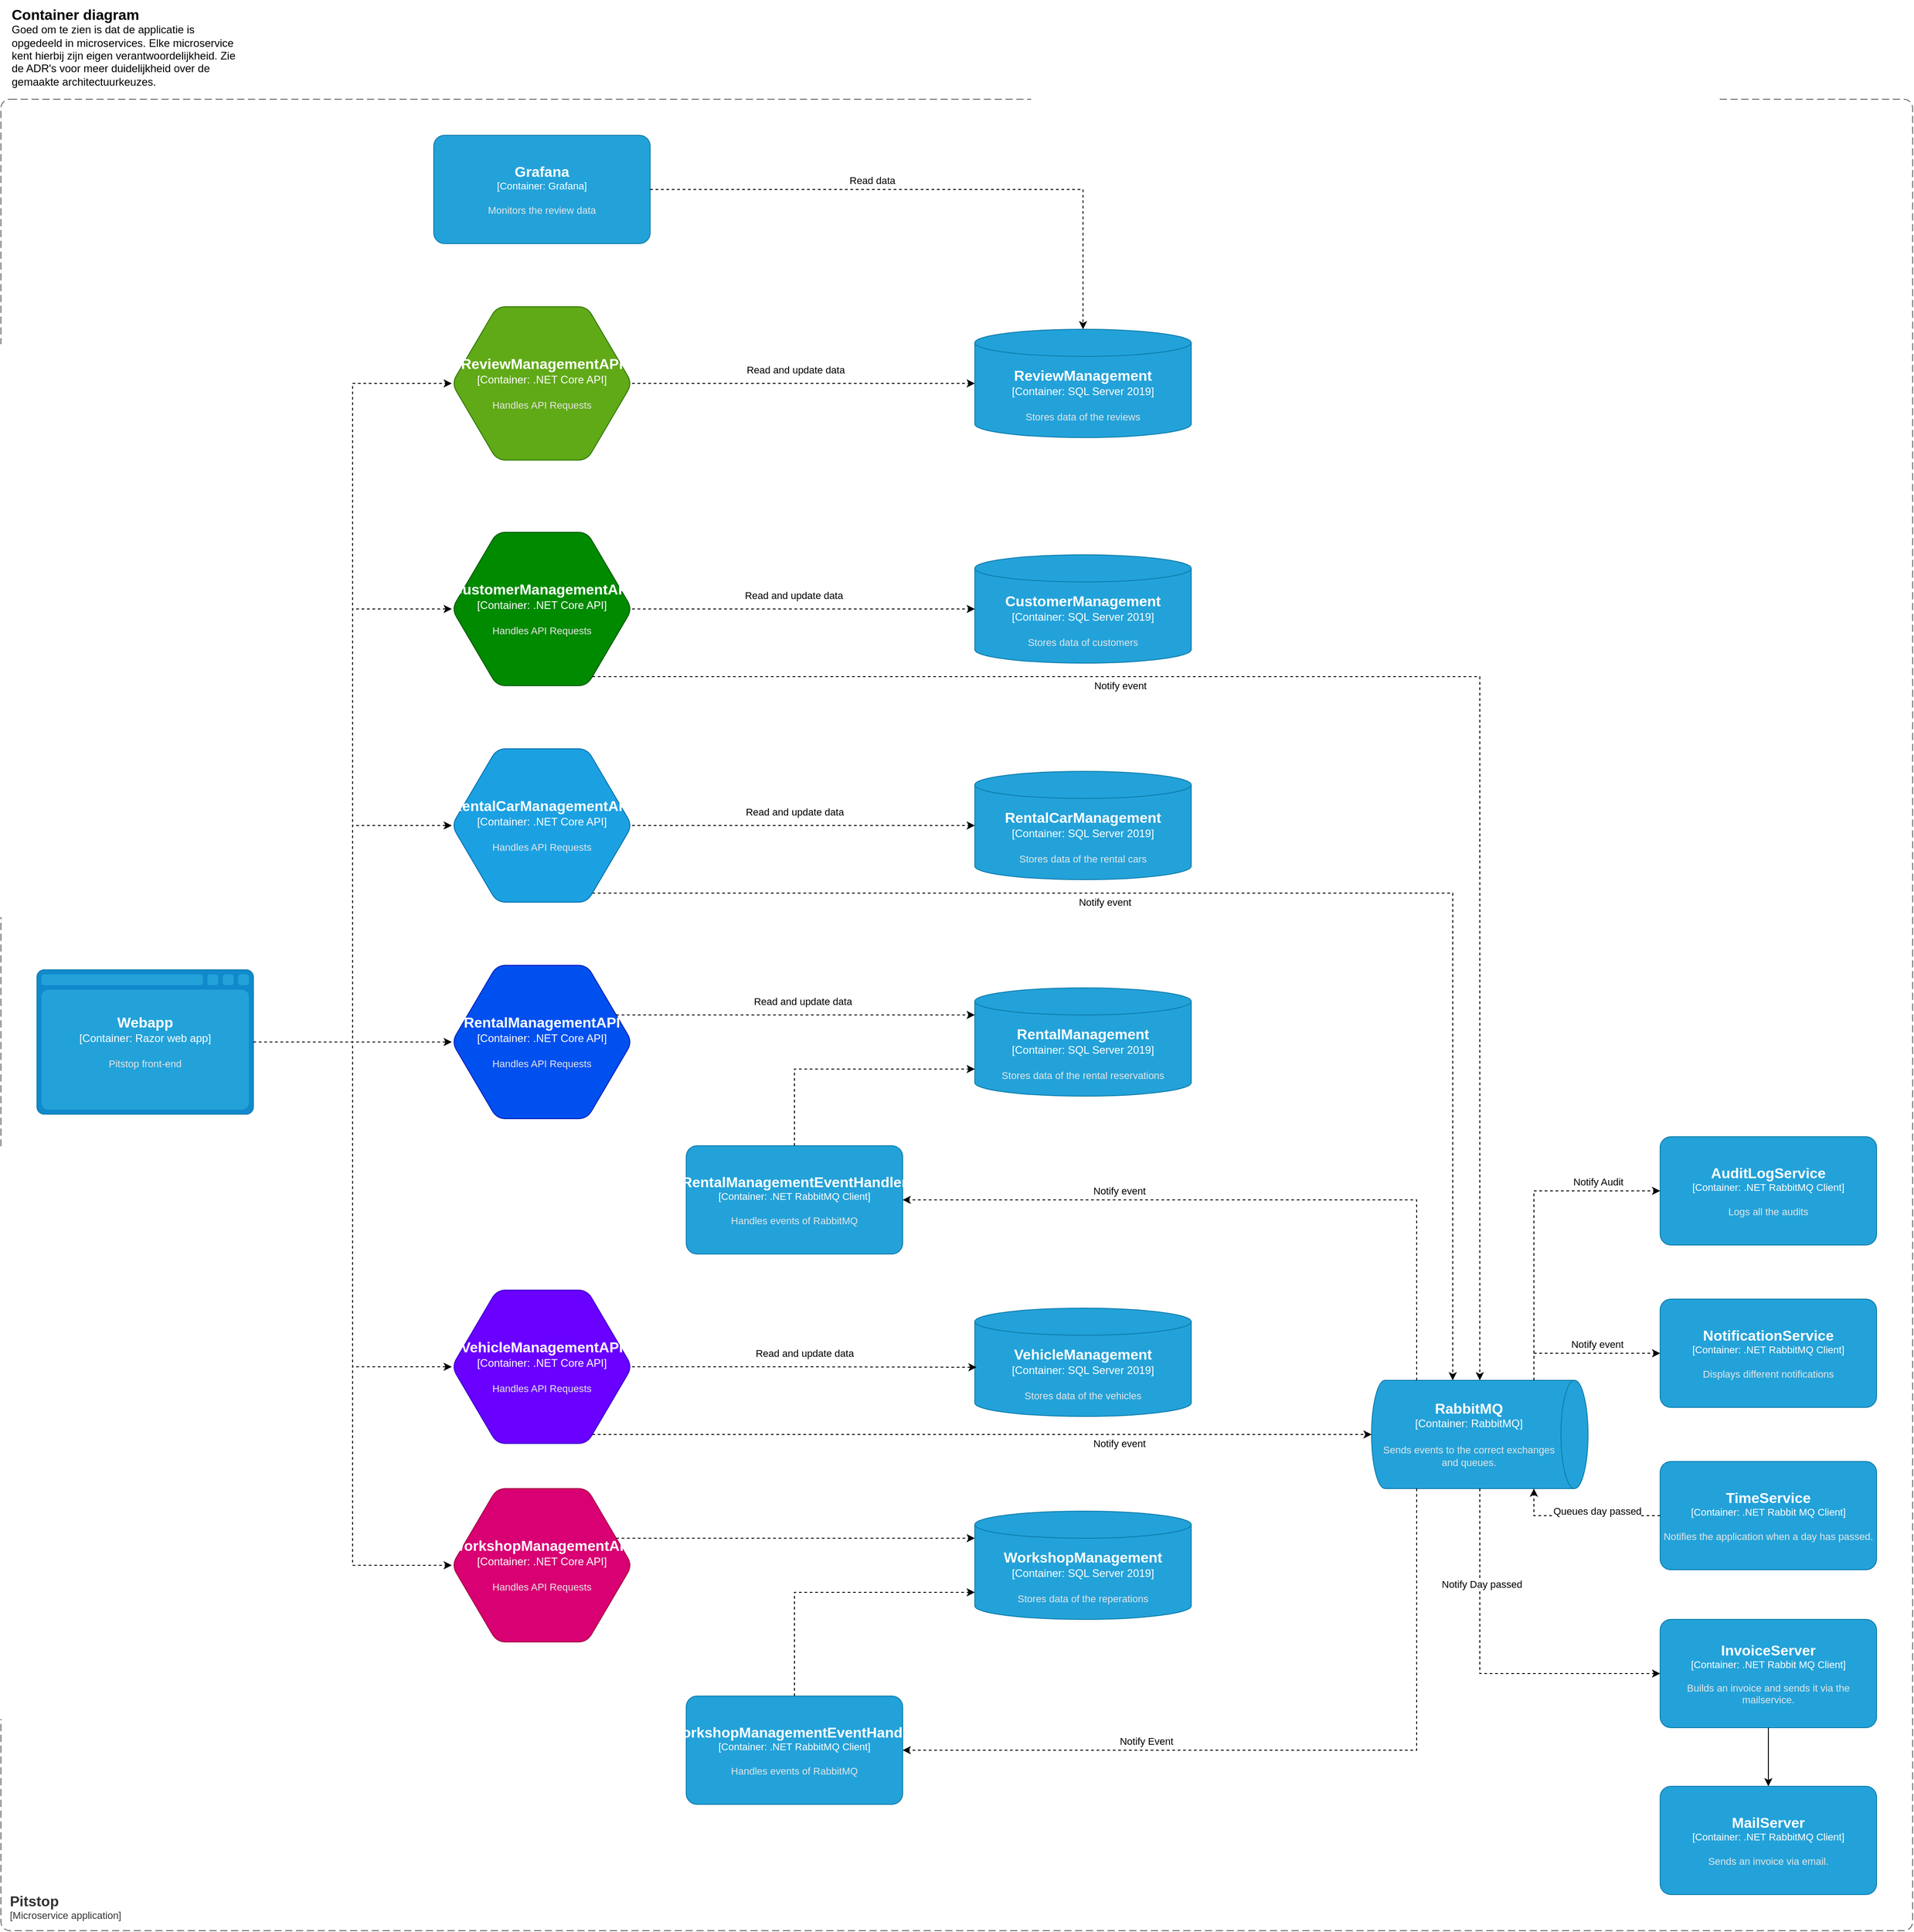 <mxfile version="24.7.17">
  <diagram name="Page-1" id="IwRlBFoxgt0YKO_rDvif">
    <mxGraphModel dx="3771" dy="3275" grid="1" gridSize="10" guides="1" tooltips="1" connect="1" arrows="1" fold="1" page="1" pageScale="1" pageWidth="850" pageHeight="1100" math="0" shadow="0">
      <root>
        <mxCell id="0" />
        <mxCell id="1" parent="0" />
        <object placeholders="1" c4Name="Pitstop" c4Type="SystemScopeBoundary" c4Application="Microservice application" label="&lt;font style=&quot;font-size: 16px&quot;&gt;&lt;b&gt;&lt;div style=&quot;text-align: left&quot;&gt;%c4Name%&lt;/div&gt;&lt;/b&gt;&lt;/font&gt;&lt;div style=&quot;text-align: left&quot;&gt;[%c4Application%]&lt;/div&gt;" id="nHVEsoi8LOaqeYR5R_P5-1">
          <mxCell style="rounded=1;fontSize=11;whiteSpace=wrap;html=1;dashed=1;arcSize=20;fillColor=none;strokeColor=#666666;fontColor=#333333;labelBackgroundColor=none;align=left;verticalAlign=bottom;labelBorderColor=none;spacingTop=0;spacing=10;dashPattern=8 4;metaEdit=1;rotatable=0;perimeter=rectanglePerimeter;noLabel=0;labelPadding=0;allowArrows=0;connectable=0;expand=0;recursiveResize=0;editable=1;pointerEvents=0;absoluteArcSize=1;points=[[0.25,0,0],[0.5,0,0],[0.75,0,0],[1,0.25,0],[1,0.5,0],[1,0.75,0],[0.75,1,0],[0.5,1,0],[0.25,1,0],[0,0.75,0],[0,0.5,0],[0,0.25,0]];" parent="1" vertex="1">
            <mxGeometry x="400" y="-480" width="2120" height="2030" as="geometry" />
          </mxCell>
        </object>
        <object placeholders="1" c4Name="Webapp" c4Type="Container" c4Technology="Razor web app" c4Description="Pitstop front-end" label="&lt;font style=&quot;font-size: 16px&quot;&gt;&lt;b&gt;%c4Name%&lt;/b&gt;&lt;/font&gt;&lt;div&gt;[%c4Type%:&amp;nbsp;%c4Technology%]&lt;/div&gt;&lt;br&gt;&lt;div&gt;&lt;font style=&quot;font-size: 11px&quot;&gt;&lt;font color=&quot;#E6E6E6&quot;&gt;%c4Description%&lt;/font&gt;&lt;/div&gt;" id="nHVEsoi8LOaqeYR5R_P5-3">
          <mxCell style="shape=mxgraph.c4.webBrowserContainer2;whiteSpace=wrap;html=1;boundedLbl=1;rounded=0;labelBackgroundColor=none;strokeColor=#118ACD;fillColor=#23A2D9;strokeColor=#118ACD;strokeColor2=#0E7DAD;fontSize=12;fontColor=#ffffff;align=center;metaEdit=1;points=[[0.5,0,0],[1,0.25,0],[1,0.5,0],[1,0.75,0],[0.5,1,0],[0,0.75,0],[0,0.5,0],[0,0.25,0]];resizable=0;" parent="1" vertex="1">
            <mxGeometry x="440" y="485" width="240" height="160" as="geometry" />
          </mxCell>
        </object>
        <object placeholders="1" c4Name="TimeService" c4Type="Container" c4Technology=".NET Rabbit MQ Client" c4Description="Notifies the application when a day has passed." label="&lt;font style=&quot;font-size: 16px&quot;&gt;&lt;b&gt;%c4Name%&lt;/b&gt;&lt;/font&gt;&lt;div&gt;[%c4Type%: %c4Technology%]&lt;/div&gt;&lt;br&gt;&lt;div&gt;&lt;font style=&quot;font-size: 11px&quot;&gt;&lt;font color=&quot;#E6E6E6&quot;&gt;%c4Description%&lt;/font&gt;&lt;/div&gt;" id="nHVEsoi8LOaqeYR5R_P5-6">
          <mxCell style="rounded=1;whiteSpace=wrap;html=1;fontSize=11;labelBackgroundColor=none;fillColor=#23A2D9;fontColor=#ffffff;align=center;arcSize=10;strokeColor=#0E7DAD;metaEdit=1;resizable=0;points=[[0.25,0,0],[0.5,0,0],[0.75,0,0],[1,0.25,0],[1,0.5,0],[1,0.75,0],[0.75,1,0],[0.5,1,0],[0.25,1,0],[0,0.75,0],[0,0.5,0],[0,0.25,0]];" parent="1" vertex="1">
            <mxGeometry x="2240" y="1030" width="240" height="120" as="geometry" />
          </mxCell>
        </object>
        <object placeholders="1" c4Name="NotificationService" c4Type="Container" c4Technology=".NET RabbitMQ Client" c4Description="Displays different notifications" label="&lt;font style=&quot;font-size: 16px&quot;&gt;&lt;b&gt;%c4Name%&lt;/b&gt;&lt;/font&gt;&lt;div&gt;[%c4Type%: %c4Technology%]&lt;/div&gt;&lt;br&gt;&lt;div&gt;&lt;font style=&quot;font-size: 11px&quot;&gt;&lt;font color=&quot;#E6E6E6&quot;&gt;%c4Description%&lt;/font&gt;&lt;/div&gt;" id="nHVEsoi8LOaqeYR5R_P5-7">
          <mxCell style="rounded=1;whiteSpace=wrap;html=1;fontSize=11;labelBackgroundColor=none;fillColor=#23A2D9;fontColor=#ffffff;align=center;arcSize=10;strokeColor=#0E7DAD;metaEdit=1;resizable=0;points=[[0.25,0,0],[0.5,0,0],[0.75,0,0],[1,0.25,0],[1,0.5,0],[1,0.75,0],[0.75,1,0],[0.5,1,0],[0.25,1,0],[0,0.75,0],[0,0.5,0],[0,0.25,0]];" parent="1" vertex="1">
            <mxGeometry x="2240" y="850" width="240" height="120" as="geometry" />
          </mxCell>
        </object>
        <object placeholders="1" c4Name="AuditLogService" c4Type="Container" c4Technology=".NET RabbitMQ Client" c4Description="Logs all the audits" label="&lt;font style=&quot;font-size: 16px&quot;&gt;&lt;b&gt;%c4Name%&lt;/b&gt;&lt;/font&gt;&lt;div&gt;[%c4Type%: %c4Technology%]&lt;/div&gt;&lt;br&gt;&lt;div&gt;&lt;font style=&quot;font-size: 11px&quot;&gt;&lt;font color=&quot;#E6E6E6&quot;&gt;%c4Description%&lt;/font&gt;&lt;/div&gt;" id="nHVEsoi8LOaqeYR5R_P5-8">
          <mxCell style="rounded=1;whiteSpace=wrap;html=1;fontSize=11;labelBackgroundColor=none;fillColor=#23A2D9;fontColor=#ffffff;align=center;arcSize=10;strokeColor=#0E7DAD;metaEdit=1;resizable=0;points=[[0.25,0,0],[0.5,0,0],[0.75,0,0],[1,0.25,0],[1,0.5,0],[1,0.75,0],[0.75,1,0],[0.5,1,0],[0.25,1,0],[0,0.75,0],[0,0.5,0],[0,0.25,0]];" parent="1" vertex="1">
            <mxGeometry x="2240" y="670" width="240" height="120" as="geometry" />
          </mxCell>
        </object>
        <object placeholders="1" c4Name="MailServer" c4Type="Container" c4Technology=".NET RabbitMQ Client" c4Description="Sends an invoice via email." label="&lt;font style=&quot;font-size: 16px&quot;&gt;&lt;b&gt;%c4Name%&lt;/b&gt;&lt;/font&gt;&lt;div&gt;[%c4Type%: %c4Technology%]&lt;/div&gt;&lt;br&gt;&lt;div&gt;&lt;font style=&quot;font-size: 11px&quot;&gt;&lt;font color=&quot;#E6E6E6&quot;&gt;%c4Description%&lt;/font&gt;&lt;/div&gt;" id="nHVEsoi8LOaqeYR5R_P5-10">
          <mxCell style="rounded=1;whiteSpace=wrap;html=1;fontSize=11;labelBackgroundColor=none;fillColor=#23A2D9;fontColor=#ffffff;align=center;arcSize=10;strokeColor=#0E7DAD;metaEdit=1;resizable=0;points=[[0.25,0,0],[0.5,0,0],[0.75,0,0],[1,0.25,0],[1,0.5,0],[1,0.75,0],[0.75,1,0],[0.5,1,0],[0.25,1,0],[0,0.75,0],[0,0.5,0],[0,0.25,0]];" parent="1" vertex="1">
            <mxGeometry x="2240" y="1390" width="240" height="120" as="geometry" />
          </mxCell>
        </object>
        <object placeholders="1" c4Name="RabbitMQ" c4Type="Container" c4Technology="RabbitMQ" c4Description="Sends events to the correct exchanges and queues." label="&lt;font style=&quot;font-size: 16px&quot;&gt;&lt;b&gt;%c4Name%&lt;/b&gt;&lt;/font&gt;&lt;div&gt;[%c4Type%:&amp;nbsp;%c4Technology%]&lt;/div&gt;&lt;br&gt;&lt;div&gt;&lt;font style=&quot;font-size: 11px&quot;&gt;&lt;font color=&quot;#E6E6E6&quot;&gt;%c4Description%&lt;/font&gt;&lt;/div&gt;" id="nHVEsoi8LOaqeYR5R_P5-22">
          <mxCell style="shape=cylinder3;size=15;direction=south;whiteSpace=wrap;html=1;boundedLbl=1;rounded=0;labelBackgroundColor=none;fillColor=#23A2D9;fontSize=12;fontColor=#ffffff;align=center;strokeColor=#0E7DAD;metaEdit=1;points=[[0.5,0,0],[1,0.25,0],[1,0.5,0],[1,0.75,0],[0.5,1,0],[0,0.75,0],[0,0.5,0],[0,0.25,0]];resizable=0;" parent="1" vertex="1">
            <mxGeometry x="1920" y="940" width="240" height="120" as="geometry" />
          </mxCell>
        </object>
        <object placeholders="1" c4Name="RentalManagement" c4Type="Container" c4Technology="SQL Server 2019" c4Description="Stores data of the rental reservations" label="&lt;font style=&quot;font-size: 16px&quot;&gt;&lt;b&gt;%c4Name%&lt;/b&gt;&lt;/font&gt;&lt;div&gt;[%c4Type%:&amp;nbsp;%c4Technology%]&lt;/div&gt;&lt;br&gt;&lt;div&gt;&lt;font style=&quot;font-size: 11px&quot;&gt;&lt;font color=&quot;#E6E6E6&quot;&gt;%c4Description%&lt;/font&gt;&lt;/div&gt;" id="nHVEsoi8LOaqeYR5R_P5-41">
          <mxCell style="shape=cylinder3;size=15;whiteSpace=wrap;html=1;boundedLbl=1;rounded=0;labelBackgroundColor=none;fillColor=#23A2D9;fontSize=12;fontColor=#ffffff;align=center;strokeColor=#0E7DAD;metaEdit=1;points=[[0.5,0,0],[1,0.25,0],[1,0.5,0],[1,0.75,0],[0.5,1,0],[0,0.75,0],[0,0.5,0],[0,0.25,0]];resizable=0;" parent="1" vertex="1">
            <mxGeometry x="1480" y="505" width="240" height="120" as="geometry" />
          </mxCell>
        </object>
        <object placeholders="1" c4Name="RentalCarManagement" c4Type="Container" c4Technology="SQL Server 2019" c4Description="Stores data of the rental cars" label="&lt;font style=&quot;font-size: 16px&quot;&gt;&lt;b&gt;%c4Name%&lt;/b&gt;&lt;/font&gt;&lt;div&gt;[%c4Type%:&amp;nbsp;%c4Technology%]&lt;/div&gt;&lt;br&gt;&lt;div&gt;&lt;font style=&quot;font-size: 11px&quot;&gt;&lt;font color=&quot;#E6E6E6&quot;&gt;%c4Description%&lt;/font&gt;&lt;/div&gt;" id="nHVEsoi8LOaqeYR5R_P5-42">
          <mxCell style="shape=cylinder3;size=15;whiteSpace=wrap;html=1;boundedLbl=1;rounded=0;labelBackgroundColor=none;fillColor=#23A2D9;fontSize=12;fontColor=#ffffff;align=center;strokeColor=#0E7DAD;metaEdit=1;points=[[0.5,0,0],[1,0.25,0],[1,0.5,0],[1,0.75,0],[0.5,1,0],[0,0.75,0],[0,0.5,0],[0,0.25,0]];resizable=0;" parent="1" vertex="1">
            <mxGeometry x="1480" y="265" width="240" height="120" as="geometry" />
          </mxCell>
        </object>
        <object placeholders="1" c4Name="WorkshopManagement" c4Type="Container" c4Technology="SQL Server 2019" c4Description="Stores data of the reperations" label="&lt;font style=&quot;font-size: 16px&quot;&gt;&lt;b&gt;%c4Name%&lt;/b&gt;&lt;/font&gt;&lt;div&gt;[%c4Type%:&amp;nbsp;%c4Technology%]&lt;/div&gt;&lt;br&gt;&lt;div&gt;&lt;font style=&quot;font-size: 11px&quot;&gt;&lt;font color=&quot;#E6E6E6&quot;&gt;%c4Description%&lt;/font&gt;&lt;/div&gt;" id="nHVEsoi8LOaqeYR5R_P5-43">
          <mxCell style="shape=cylinder3;size=15;whiteSpace=wrap;html=1;boundedLbl=1;rounded=0;labelBackgroundColor=none;fillColor=#23A2D9;fontSize=12;fontColor=#ffffff;align=center;strokeColor=#0E7DAD;metaEdit=1;points=[[0.5,0,0],[1,0.25,0],[1,0.5,0],[1,0.75,0],[0.5,1,0],[0,0.75,0],[0,0.5,0],[0,0.25,0]];resizable=0;" parent="1" vertex="1">
            <mxGeometry x="1480" y="1085" width="240" height="120" as="geometry" />
          </mxCell>
        </object>
        <object placeholders="1" c4Name="CustomerManagement " c4Type="Container" c4Technology="SQL Server 2019" c4Description="Stores data of customers" label="&lt;font style=&quot;font-size: 16px&quot;&gt;&lt;b&gt;%c4Name%&lt;/b&gt;&lt;/font&gt;&lt;div&gt;[%c4Type%:&amp;nbsp;%c4Technology%]&lt;/div&gt;&lt;br&gt;&lt;div&gt;&lt;font style=&quot;font-size: 11px&quot;&gt;&lt;font color=&quot;#E6E6E6&quot;&gt;%c4Description%&lt;/font&gt;&lt;/div&gt;" id="nHVEsoi8LOaqeYR5R_P5-44">
          <mxCell style="shape=cylinder3;size=15;whiteSpace=wrap;html=1;boundedLbl=1;rounded=0;labelBackgroundColor=none;fillColor=#23A2D9;fontSize=12;fontColor=#ffffff;align=center;strokeColor=#0E7DAD;metaEdit=1;points=[[0.5,0,0],[1,0.25,0],[1,0.5,0],[1,0.75,0],[0.5,1,0],[0,0.75,0],[0,0.5,0],[0,0.25,0]];resizable=0;" parent="1" vertex="1">
            <mxGeometry x="1480" y="25" width="240" height="120" as="geometry" />
          </mxCell>
        </object>
        <object placeholders="1" c4Name="VehicleManagement" c4Type="Container" c4Technology="SQL Server 2019" c4Description="Stores data of the vehicles" label="&lt;font style=&quot;font-size: 16px&quot;&gt;&lt;b&gt;%c4Name%&lt;/b&gt;&lt;/font&gt;&lt;div&gt;[%c4Type%:&amp;nbsp;%c4Technology%]&lt;/div&gt;&lt;br&gt;&lt;div&gt;&lt;font style=&quot;font-size: 11px&quot;&gt;&lt;font color=&quot;#E6E6E6&quot;&gt;%c4Description%&lt;/font&gt;&lt;/div&gt;" id="nHVEsoi8LOaqeYR5R_P5-45">
          <mxCell style="shape=cylinder3;size=15;whiteSpace=wrap;html=1;boundedLbl=1;rounded=0;labelBackgroundColor=none;fillColor=#23A2D9;fontSize=12;fontColor=#ffffff;align=center;strokeColor=#0E7DAD;metaEdit=1;points=[[0.5,0,0],[1,0.25,0],[1,0.5,0],[1,0.75,0],[0.5,1,0],[0,0.75,0],[0,0.5,0],[0,0.25,0]];resizable=0;" parent="1" vertex="1">
            <mxGeometry x="1480" y="860" width="240" height="120" as="geometry" />
          </mxCell>
        </object>
        <object placeholders="1" c4Name="Container diagram" c4Type="ContainerDiagramTitle" c4Description="Goed om te zien is dat de applicatie is opgedeeld in microservices. Elke microservice kent hierbij zijn eigen verantwoordelijkheid. Zie de ADR&#39;s voor meer duidelijkheid over de gemaakte architectuurkeuzes." label="&lt;font style=&quot;font-size: 16px&quot;&gt;&lt;b&gt;&lt;div style=&quot;text-align: left&quot;&gt;%c4Name%&lt;/div&gt;&lt;/b&gt;&lt;/font&gt;&lt;div style=&quot;text-align: left&quot;&gt;%c4Description%&lt;/div&gt;" id="nHVEsoi8LOaqeYR5R_P5-70">
          <mxCell style="text;html=1;strokeColor=none;fillColor=none;align=left;verticalAlign=top;whiteSpace=wrap;rounded=0;metaEdit=1;allowArrows=0;resizable=1;rotatable=0;connectable=0;recursiveResize=0;expand=0;pointerEvents=0;points=[[0.25,0,0],[0.5,0,0],[0.75,0,0],[1,0.25,0],[1,0.5,0],[1,0.75,0],[0.75,1,0],[0.5,1,0],[0.25,1,0],[0,0.75,0],[0,0.5,0],[0,0.25,0]];" parent="1" vertex="1">
            <mxGeometry x="410" y="-590" width="260" height="80" as="geometry" />
          </mxCell>
        </object>
        <object placeholders="1" c4Name="InvoiceServer" c4Type="Container" c4Technology=".NET Rabbit MQ Client" c4Description="Builds an invoice and sends it via the mailservice." label="&lt;font style=&quot;font-size: 16px&quot;&gt;&lt;b&gt;%c4Name%&lt;/b&gt;&lt;/font&gt;&lt;div&gt;[%c4Type%: %c4Technology%]&lt;/div&gt;&lt;br&gt;&lt;div&gt;&lt;font style=&quot;font-size: 11px&quot;&gt;&lt;font color=&quot;#E6E6E6&quot;&gt;%c4Description%&lt;/font&gt;&lt;/div&gt;" id="nHVEsoi8LOaqeYR5R_P5-98">
          <mxCell style="rounded=1;whiteSpace=wrap;html=1;fontSize=11;labelBackgroundColor=none;fillColor=#23A2D9;fontColor=#ffffff;align=center;arcSize=10;strokeColor=#0E7DAD;metaEdit=1;resizable=0;points=[[0.25,0,0],[0.5,0,0],[0.75,0,0],[1,0.25,0],[1,0.5,0],[1,0.75,0],[0.75,1,0],[0.5,1,0],[0.25,1,0],[0,0.75,0],[0,0.5,0],[0,0.25,0]];" parent="1" vertex="1">
            <mxGeometry x="2240" y="1205" width="240" height="120" as="geometry" />
          </mxCell>
        </object>
        <object placeholders="1" c4Name="ReviewManagement" c4Type="Container" c4Technology="SQL Server 2019" c4Description="Stores data of the reviews" label="&lt;font style=&quot;font-size: 16px&quot;&gt;&lt;b&gt;%c4Name%&lt;/b&gt;&lt;/font&gt;&lt;div&gt;[%c4Type%:&amp;nbsp;%c4Technology%]&lt;/div&gt;&lt;br&gt;&lt;div&gt;&lt;font style=&quot;font-size: 11px&quot;&gt;&lt;font color=&quot;#E6E6E6&quot;&gt;%c4Description%&lt;/font&gt;&lt;/div&gt;" id="3hCy8DvXpeZ0RyaBSAg9-3">
          <mxCell style="shape=cylinder3;size=15;whiteSpace=wrap;html=1;boundedLbl=1;rounded=0;labelBackgroundColor=none;fillColor=#23A2D9;fontSize=12;fontColor=#ffffff;align=center;strokeColor=#0E7DAD;metaEdit=1;points=[[0.5,0,0],[1,0.25,0],[1,0.5,0],[1,0.75,0],[0.5,1,0],[0,0.75,0],[0,0.5,0],[0,0.25,0]];resizable=0;" parent="1" vertex="1">
            <mxGeometry x="1480" y="-225" width="240" height="120" as="geometry" />
          </mxCell>
        </object>
        <object placeholders="1" c4Name="Grafana" c4Type="Container" c4Technology="Grafana" c4Description="Monitors the review data" label="&lt;font style=&quot;font-size: 16px&quot;&gt;&lt;b&gt;%c4Name%&lt;/b&gt;&lt;/font&gt;&lt;div&gt;[%c4Type%: %c4Technology%]&lt;/div&gt;&lt;br&gt;&lt;div&gt;&lt;font style=&quot;font-size: 11px&quot;&gt;&lt;font color=&quot;#E6E6E6&quot;&gt;%c4Description%&lt;/font&gt;&lt;/div&gt;" id="3hCy8DvXpeZ0RyaBSAg9-11">
          <mxCell style="rounded=1;whiteSpace=wrap;html=1;fontSize=11;labelBackgroundColor=none;fillColor=#23A2D9;fontColor=#ffffff;align=center;arcSize=10;strokeColor=#0E7DAD;metaEdit=1;resizable=0;points=[[0.25,0,0],[0.5,0,0],[0.75,0,0],[1,0.25,0],[1,0.5,0],[1,0.75,0],[0.75,1,0],[0.5,1,0],[0.25,1,0],[0,0.75,0],[0,0.5,0],[0,0.25,0]];" parent="1" vertex="1">
            <mxGeometry x="880" y="-440" width="240" height="120" as="geometry" />
          </mxCell>
        </object>
        <object placeholders="1" c4Name="CustomerManagementAPI" c4Type="Container" c4Technology=".NET Core API" c4Description="Handles API Requests" label="&lt;font style=&quot;font-size: 16px&quot;&gt;&lt;b&gt;%c4Name%&lt;/b&gt;&lt;/font&gt;&lt;div&gt;[%c4Type%:&amp;nbsp;%c4Technology%]&lt;/div&gt;&lt;br&gt;&lt;div&gt;&lt;font style=&quot;font-size: 11px&quot;&gt;&lt;font color=&quot;#E6E6E6&quot;&gt;%c4Description%&lt;/font&gt;&lt;/div&gt;" id="XPNATqCL5yBlxIqZQF1R-2">
          <mxCell style="shape=hexagon;size=50;perimeter=hexagonPerimeter2;whiteSpace=wrap;html=1;fixedSize=1;rounded=1;labelBackgroundColor=none;fillColor=#008a00;fontSize=12;fontColor=#ffffff;align=center;strokeColor=#005700;metaEdit=1;points=[[0.5,0,0],[1,0.25,0],[1,0.5,0],[1,0.75,0],[0.5,1,0],[0,0.75,0],[0,0.5,0],[0,0.25,0]];resizable=0;" vertex="1" parent="1">
            <mxGeometry x="900" width="200" height="170" as="geometry" />
          </mxCell>
        </object>
        <mxCell id="XPNATqCL5yBlxIqZQF1R-54" style="edgeStyle=orthogonalEdgeStyle;rounded=0;orthogonalLoop=1;jettySize=auto;html=1;dashed=1;" edge="1" parent="1" source="XPNATqCL5yBlxIqZQF1R-3" target="nHVEsoi8LOaqeYR5R_P5-22">
          <mxGeometry relative="1" as="geometry">
            <Array as="points">
              <mxPoint x="2010" y="400" />
            </Array>
          </mxGeometry>
        </mxCell>
        <mxCell id="XPNATqCL5yBlxIqZQF1R-55" value="Notify event" style="edgeLabel;html=1;align=center;verticalAlign=middle;resizable=0;points=[];" vertex="1" connectable="0" parent="XPNATqCL5yBlxIqZQF1R-54">
          <mxGeometry x="-0.24" y="-3" relative="1" as="geometry">
            <mxPoint y="7" as="offset" />
          </mxGeometry>
        </mxCell>
        <object placeholders="1" c4Name="RentalCarManagementAPI" c4Type="Container" c4Technology=".NET Core API" c4Description="Handles API Requests" label="&lt;font style=&quot;font-size: 16px&quot;&gt;&lt;b&gt;%c4Name%&lt;/b&gt;&lt;/font&gt;&lt;div&gt;[%c4Type%:&amp;nbsp;%c4Technology%]&lt;/div&gt;&lt;br&gt;&lt;div&gt;&lt;font style=&quot;font-size: 11px&quot;&gt;&lt;font color=&quot;#E6E6E6&quot;&gt;%c4Description%&lt;/font&gt;&lt;/div&gt;" id="XPNATqCL5yBlxIqZQF1R-3">
          <mxCell style="shape=hexagon;size=50;perimeter=hexagonPerimeter2;whiteSpace=wrap;html=1;fixedSize=1;rounded=1;labelBackgroundColor=none;fillColor=#1ba1e2;fontSize=12;fontColor=#ffffff;align=center;strokeColor=#006EAF;metaEdit=1;points=[[0.5,0,0],[1,0.25,0],[1,0.5,0],[1,0.75,0],[0.5,1,0],[0,0.75,0],[0,0.5,0],[0,0.25,0]];resizable=0;" vertex="1" parent="1">
            <mxGeometry x="900" y="240" width="200" height="170" as="geometry" />
          </mxCell>
        </object>
        <object placeholders="1" c4Name="RentalManagementAPI" c4Type="Container" c4Technology=".NET Core API" c4Description="Handles API Requests" label="&lt;font style=&quot;font-size: 16px&quot;&gt;&lt;b&gt;%c4Name%&lt;/b&gt;&lt;/font&gt;&lt;div&gt;[%c4Type%:&amp;nbsp;%c4Technology%]&lt;/div&gt;&lt;br&gt;&lt;div&gt;&lt;font style=&quot;font-size: 11px&quot;&gt;&lt;font color=&quot;#E6E6E6&quot;&gt;%c4Description%&lt;/font&gt;&lt;/div&gt;" id="XPNATqCL5yBlxIqZQF1R-4">
          <mxCell style="shape=hexagon;size=50;perimeter=hexagonPerimeter2;whiteSpace=wrap;html=1;fixedSize=1;rounded=1;labelBackgroundColor=none;fillColor=#0050ef;fontSize=12;fontColor=#ffffff;align=center;strokeColor=#001DBC;metaEdit=1;points=[[0.5,0,0],[1,0.25,0],[1,0.5,0],[1,0.75,0],[0.5,1,0],[0,0.75,0],[0,0.5,0],[0,0.25,0]];resizable=0;" vertex="1" parent="1">
            <mxGeometry x="900" y="480" width="200" height="170" as="geometry" />
          </mxCell>
        </object>
        <object placeholders="1" c4Name="VehicleManagementAPI" c4Type="Container" c4Technology=".NET Core API" c4Description="Handles API Requests" label="&lt;font style=&quot;font-size: 16px&quot;&gt;&lt;b&gt;%c4Name%&lt;/b&gt;&lt;/font&gt;&lt;div&gt;[%c4Type%:&amp;nbsp;%c4Technology%]&lt;/div&gt;&lt;br&gt;&lt;div&gt;&lt;font style=&quot;font-size: 11px&quot;&gt;&lt;font color=&quot;#E6E6E6&quot;&gt;%c4Description%&lt;/font&gt;&lt;/div&gt;" id="XPNATqCL5yBlxIqZQF1R-5">
          <mxCell style="shape=hexagon;size=50;perimeter=hexagonPerimeter2;whiteSpace=wrap;html=1;fixedSize=1;rounded=1;labelBackgroundColor=none;fillColor=#6a00ff;fontSize=12;fontColor=#ffffff;align=center;strokeColor=#3700CC;metaEdit=1;points=[[0.5,0,0],[1,0.25,0],[1,0.5,0],[1,0.75,0],[0.5,1,0],[0,0.75,0],[0,0.5,0],[0,0.25,0]];resizable=0;" vertex="1" parent="1">
            <mxGeometry x="900" y="840" width="200" height="170" as="geometry" />
          </mxCell>
        </object>
        <object placeholders="1" c4Name="WorkshopManagementAPI" c4Type="Container" c4Technology=".NET Core API" c4Description="Handles API Requests" label="&lt;font style=&quot;font-size: 16px&quot;&gt;&lt;b&gt;%c4Name%&lt;/b&gt;&lt;/font&gt;&lt;div&gt;[%c4Type%:&amp;nbsp;%c4Technology%]&lt;/div&gt;&lt;br&gt;&lt;div&gt;&lt;font style=&quot;font-size: 11px&quot;&gt;&lt;font color=&quot;#E6E6E6&quot;&gt;%c4Description%&lt;/font&gt;&lt;/div&gt;" id="XPNATqCL5yBlxIqZQF1R-6">
          <mxCell style="shape=hexagon;size=50;perimeter=hexagonPerimeter2;whiteSpace=wrap;html=1;fixedSize=1;rounded=1;labelBackgroundColor=none;fillColor=#d80073;fontSize=12;fontColor=#ffffff;align=center;strokeColor=#A50040;metaEdit=1;points=[[0.5,0,0],[1,0.25,0],[1,0.5,0],[1,0.75,0],[0.5,1,0],[0,0.75,0],[0,0.5,0],[0,0.25,0]];resizable=0;" vertex="1" parent="1">
            <mxGeometry x="900" y="1060" width="200" height="170" as="geometry" />
          </mxCell>
        </object>
        <object placeholders="1" c4Name="WorkshopManagementEventHandler" c4Type="Container" c4Technology=".NET RabbitMQ Client" c4Description="Handles events of RabbitMQ" label="&lt;font style=&quot;font-size: 16px&quot;&gt;&lt;b&gt;%c4Name%&lt;/b&gt;&lt;/font&gt;&lt;div&gt;[%c4Type%: %c4Technology%]&lt;/div&gt;&lt;br&gt;&lt;div&gt;&lt;font style=&quot;font-size: 11px&quot;&gt;&lt;font color=&quot;#E6E6E6&quot;&gt;%c4Description%&lt;/font&gt;&lt;/div&gt;" id="XPNATqCL5yBlxIqZQF1R-8">
          <mxCell style="rounded=1;whiteSpace=wrap;html=1;fontSize=11;labelBackgroundColor=none;fillColor=#23A2D9;fontColor=#ffffff;align=center;arcSize=10;strokeColor=#0E7DAD;metaEdit=1;resizable=0;points=[[0.25,0,0],[0.5,0,0],[0.75,0,0],[1,0.25,0],[1,0.5,0],[1,0.75,0],[0.75,1,0],[0.5,1,0],[0.25,1,0],[0,0.75,0],[0,0.5,0],[0,0.25,0]];" vertex="1" parent="1">
            <mxGeometry x="1160" y="1290" width="240" height="120" as="geometry" />
          </mxCell>
        </object>
        <object placeholders="1" c4Name="RentalManagementEventHandler" c4Type="Container" c4Technology=".NET RabbitMQ Client" c4Description="Handles events of RabbitMQ" label="&lt;font style=&quot;font-size: 16px&quot;&gt;&lt;b&gt;%c4Name%&lt;/b&gt;&lt;/font&gt;&lt;div&gt;[%c4Type%: %c4Technology%]&lt;/div&gt;&lt;br&gt;&lt;div&gt;&lt;font style=&quot;font-size: 11px&quot;&gt;&lt;font color=&quot;#E6E6E6&quot;&gt;%c4Description%&lt;/font&gt;&lt;/div&gt;" id="XPNATqCL5yBlxIqZQF1R-9">
          <mxCell style="rounded=1;whiteSpace=wrap;html=1;fontSize=11;labelBackgroundColor=none;fillColor=#23A2D9;fontColor=#ffffff;align=center;arcSize=10;strokeColor=#0E7DAD;metaEdit=1;resizable=0;points=[[0.25,0,0],[0.5,0,0],[0.75,0,0],[1,0.25,0],[1,0.5,0],[1,0.75,0],[0.75,1,0],[0.5,1,0],[0.25,1,0],[0,0.75,0],[0,0.5,0],[0,0.25,0]];" vertex="1" parent="1">
            <mxGeometry x="1160" y="680" width="240" height="120" as="geometry" />
          </mxCell>
        </object>
        <mxCell id="XPNATqCL5yBlxIqZQF1R-15" style="edgeStyle=orthogonalEdgeStyle;rounded=0;orthogonalLoop=1;jettySize=auto;html=1;entryX=0;entryY=0.75;entryDx=0;entryDy=0;entryPerimeter=0;dashed=1;" edge="1" parent="1" source="XPNATqCL5yBlxIqZQF1R-9" target="nHVEsoi8LOaqeYR5R_P5-41">
          <mxGeometry relative="1" as="geometry">
            <Array as="points">
              <mxPoint x="1280" y="595" />
            </Array>
          </mxGeometry>
        </mxCell>
        <mxCell id="XPNATqCL5yBlxIqZQF1R-16" style="edgeStyle=orthogonalEdgeStyle;rounded=0;orthogonalLoop=1;jettySize=auto;html=1;entryX=0;entryY=0.25;entryDx=0;entryDy=0;entryPerimeter=0;dashed=1;" edge="1" parent="1" source="XPNATqCL5yBlxIqZQF1R-4" target="nHVEsoi8LOaqeYR5R_P5-41">
          <mxGeometry relative="1" as="geometry">
            <Array as="points">
              <mxPoint x="1200" y="535" />
              <mxPoint x="1200" y="535" />
            </Array>
          </mxGeometry>
        </mxCell>
        <mxCell id="XPNATqCL5yBlxIqZQF1R-48" value="Read and update data" style="edgeLabel;html=1;align=center;verticalAlign=middle;resizable=0;points=[];" vertex="1" connectable="0" parent="XPNATqCL5yBlxIqZQF1R-16">
          <mxGeometry x="0.037" y="1" relative="1" as="geometry">
            <mxPoint y="-14" as="offset" />
          </mxGeometry>
        </mxCell>
        <mxCell id="XPNATqCL5yBlxIqZQF1R-17" style="edgeStyle=orthogonalEdgeStyle;rounded=0;orthogonalLoop=1;jettySize=auto;html=1;entryX=0;entryY=0.5;entryDx=0;entryDy=0;entryPerimeter=0;dashed=1;" edge="1" parent="1" source="XPNATqCL5yBlxIqZQF1R-3" target="nHVEsoi8LOaqeYR5R_P5-42">
          <mxGeometry relative="1" as="geometry" />
        </mxCell>
        <mxCell id="XPNATqCL5yBlxIqZQF1R-49" value="Read and update data" style="edgeLabel;html=1;align=center;verticalAlign=middle;resizable=0;points=[];" vertex="1" connectable="0" parent="XPNATqCL5yBlxIqZQF1R-17">
          <mxGeometry x="-0.203" y="-2" relative="1" as="geometry">
            <mxPoint x="28" y="-17" as="offset" />
          </mxGeometry>
        </mxCell>
        <mxCell id="XPNATqCL5yBlxIqZQF1R-18" style="edgeStyle=orthogonalEdgeStyle;rounded=0;orthogonalLoop=1;jettySize=auto;html=1;entryX=0;entryY=0.5;entryDx=0;entryDy=0;entryPerimeter=0;dashed=1;" edge="1" parent="1" source="XPNATqCL5yBlxIqZQF1R-2" target="nHVEsoi8LOaqeYR5R_P5-44">
          <mxGeometry relative="1" as="geometry" />
        </mxCell>
        <mxCell id="XPNATqCL5yBlxIqZQF1R-50" value="Read and update data" style="edgeLabel;html=1;align=center;verticalAlign=middle;resizable=0;points=[];" vertex="1" connectable="0" parent="XPNATqCL5yBlxIqZQF1R-18">
          <mxGeometry x="-0.141" relative="1" as="geometry">
            <mxPoint x="16" y="-15" as="offset" />
          </mxGeometry>
        </mxCell>
        <mxCell id="XPNATqCL5yBlxIqZQF1R-19" style="edgeStyle=orthogonalEdgeStyle;rounded=0;orthogonalLoop=1;jettySize=auto;html=1;entryX=0;entryY=0.25;entryDx=0;entryDy=0;entryPerimeter=0;dashed=1;" edge="1" parent="1" source="XPNATqCL5yBlxIqZQF1R-6" target="nHVEsoi8LOaqeYR5R_P5-43">
          <mxGeometry relative="1" as="geometry">
            <Array as="points">
              <mxPoint x="1200" y="1115" />
              <mxPoint x="1200" y="1115" />
            </Array>
          </mxGeometry>
        </mxCell>
        <mxCell id="XPNATqCL5yBlxIqZQF1R-21" style="edgeStyle=orthogonalEdgeStyle;rounded=0;orthogonalLoop=1;jettySize=auto;html=1;entryX=0;entryY=0.75;entryDx=0;entryDy=0;entryPerimeter=0;dashed=1;" edge="1" parent="1" source="XPNATqCL5yBlxIqZQF1R-8" target="nHVEsoi8LOaqeYR5R_P5-43">
          <mxGeometry relative="1" as="geometry">
            <Array as="points">
              <mxPoint x="1280" y="1175" />
            </Array>
          </mxGeometry>
        </mxCell>
        <mxCell id="XPNATqCL5yBlxIqZQF1R-24" style="edgeStyle=orthogonalEdgeStyle;rounded=0;orthogonalLoop=1;jettySize=auto;html=1;entryX=0;entryY=0.5;entryDx=0;entryDy=0;entryPerimeter=0;dashed=1;" edge="1" parent="1" source="nHVEsoi8LOaqeYR5R_P5-22" target="nHVEsoi8LOaqeYR5R_P5-7">
          <mxGeometry relative="1" as="geometry">
            <Array as="points">
              <mxPoint x="2100" y="910" />
            </Array>
          </mxGeometry>
        </mxCell>
        <mxCell id="XPNATqCL5yBlxIqZQF1R-43" value="Notify event" style="edgeLabel;html=1;align=center;verticalAlign=middle;resizable=0;points=[];" vertex="1" connectable="0" parent="XPNATqCL5yBlxIqZQF1R-24">
          <mxGeometry x="-0.059" y="3" relative="1" as="geometry">
            <mxPoint x="20" y="-7" as="offset" />
          </mxGeometry>
        </mxCell>
        <mxCell id="XPNATqCL5yBlxIqZQF1R-25" style="edgeStyle=orthogonalEdgeStyle;rounded=0;orthogonalLoop=1;jettySize=auto;html=1;entryX=0;entryY=0.5;entryDx=0;entryDy=0;entryPerimeter=0;dashed=1;" edge="1" parent="1" source="nHVEsoi8LOaqeYR5R_P5-22" target="nHVEsoi8LOaqeYR5R_P5-8">
          <mxGeometry relative="1" as="geometry">
            <Array as="points">
              <mxPoint x="2100" y="730" />
            </Array>
          </mxGeometry>
        </mxCell>
        <mxCell id="XPNATqCL5yBlxIqZQF1R-44" value="Notify Audit" style="edgeLabel;html=1;align=center;verticalAlign=middle;resizable=0;points=[];" vertex="1" connectable="0" parent="XPNATqCL5yBlxIqZQF1R-25">
          <mxGeometry x="0.533" relative="1" as="geometry">
            <mxPoint x="12" y="-10" as="offset" />
          </mxGeometry>
        </mxCell>
        <mxCell id="XPNATqCL5yBlxIqZQF1R-26" style="edgeStyle=orthogonalEdgeStyle;rounded=0;orthogonalLoop=1;jettySize=auto;html=1;entryX=1;entryY=0.25;entryDx=0;entryDy=0;entryPerimeter=0;dashed=1;" edge="1" parent="1" source="nHVEsoi8LOaqeYR5R_P5-6" target="nHVEsoi8LOaqeYR5R_P5-22">
          <mxGeometry relative="1" as="geometry" />
        </mxCell>
        <mxCell id="XPNATqCL5yBlxIqZQF1R-42" value="Queues day passed" style="edgeLabel;html=1;align=center;verticalAlign=middle;resizable=0;points=[];" vertex="1" connectable="0" parent="XPNATqCL5yBlxIqZQF1R-26">
          <mxGeometry x="0.294" y="-3" relative="1" as="geometry">
            <mxPoint x="40" y="-2" as="offset" />
          </mxGeometry>
        </mxCell>
        <mxCell id="XPNATqCL5yBlxIqZQF1R-27" style="edgeStyle=orthogonalEdgeStyle;rounded=0;orthogonalLoop=1;jettySize=auto;html=1;entryX=0;entryY=0.5;entryDx=0;entryDy=0;entryPerimeter=0;dashed=1;" edge="1" parent="1" source="nHVEsoi8LOaqeYR5R_P5-22" target="nHVEsoi8LOaqeYR5R_P5-98">
          <mxGeometry relative="1" as="geometry">
            <Array as="points">
              <mxPoint x="2040" y="1265" />
            </Array>
          </mxGeometry>
        </mxCell>
        <mxCell id="XPNATqCL5yBlxIqZQF1R-41" value="Notify Day passed" style="edgeLabel;html=1;align=center;verticalAlign=middle;resizable=0;points=[];" vertex="1" connectable="0" parent="XPNATqCL5yBlxIqZQF1R-27">
          <mxGeometry x="-0.48" y="2" relative="1" as="geometry">
            <mxPoint as="offset" />
          </mxGeometry>
        </mxCell>
        <mxCell id="XPNATqCL5yBlxIqZQF1R-28" style="edgeStyle=orthogonalEdgeStyle;rounded=0;orthogonalLoop=1;jettySize=auto;html=1;entryX=0.5;entryY=0;entryDx=0;entryDy=0;entryPerimeter=0;" edge="1" parent="1" source="nHVEsoi8LOaqeYR5R_P5-98" target="nHVEsoi8LOaqeYR5R_P5-10">
          <mxGeometry relative="1" as="geometry" />
        </mxCell>
        <object placeholders="1" c4Name="ReviewManagementAPI" c4Type="Container" c4Technology=".NET Core API" c4Description="Handles API Requests" label="&lt;font style=&quot;font-size: 16px&quot;&gt;&lt;b&gt;%c4Name%&lt;/b&gt;&lt;/font&gt;&lt;div&gt;[%c4Type%:&amp;nbsp;%c4Technology%]&lt;/div&gt;&lt;br&gt;&lt;div&gt;&lt;font style=&quot;font-size: 11px&quot;&gt;&lt;font color=&quot;#E6E6E6&quot;&gt;%c4Description%&lt;/font&gt;&lt;/div&gt;" id="XPNATqCL5yBlxIqZQF1R-29">
          <mxCell style="shape=hexagon;size=50;perimeter=hexagonPerimeter2;whiteSpace=wrap;html=1;fixedSize=1;rounded=1;labelBackgroundColor=none;fillColor=#60a917;fontSize=12;fontColor=#ffffff;align=center;strokeColor=#2D7600;metaEdit=1;points=[[0.5,0,0],[1,0.25,0],[1,0.5,0],[1,0.75,0],[0.5,1,0],[0,0.75,0],[0,0.5,0],[0,0.25,0]];resizable=0;" vertex="1" parent="1">
            <mxGeometry x="900" y="-250" width="200" height="170" as="geometry" />
          </mxCell>
        </object>
        <mxCell id="XPNATqCL5yBlxIqZQF1R-30" style="edgeStyle=orthogonalEdgeStyle;rounded=0;orthogonalLoop=1;jettySize=auto;html=1;entryX=0;entryY=0.5;entryDx=0;entryDy=0;entryPerimeter=0;dashed=1;" edge="1" parent="1" source="XPNATqCL5yBlxIqZQF1R-29" target="3hCy8DvXpeZ0RyaBSAg9-3">
          <mxGeometry relative="1" as="geometry" />
        </mxCell>
        <mxCell id="XPNATqCL5yBlxIqZQF1R-51" value="Read and update data" style="edgeLabel;html=1;align=center;verticalAlign=middle;resizable=0;points=[];" vertex="1" connectable="0" parent="XPNATqCL5yBlxIqZQF1R-30">
          <mxGeometry x="-0.127" y="2" relative="1" as="geometry">
            <mxPoint x="15" y="-13" as="offset" />
          </mxGeometry>
        </mxCell>
        <mxCell id="XPNATqCL5yBlxIqZQF1R-31" style="edgeStyle=orthogonalEdgeStyle;rounded=0;orthogonalLoop=1;jettySize=auto;html=1;entryX=0;entryY=0.5;entryDx=0;entryDy=0;entryPerimeter=0;dashed=1;" edge="1" parent="1" source="nHVEsoi8LOaqeYR5R_P5-3" target="XPNATqCL5yBlxIqZQF1R-5">
          <mxGeometry relative="1" as="geometry" />
        </mxCell>
        <mxCell id="XPNATqCL5yBlxIqZQF1R-32" style="edgeStyle=orthogonalEdgeStyle;rounded=0;orthogonalLoop=1;jettySize=auto;html=1;entryX=0;entryY=0.5;entryDx=0;entryDy=0;entryPerimeter=0;dashed=1;" edge="1" parent="1" source="nHVEsoi8LOaqeYR5R_P5-3" target="XPNATqCL5yBlxIqZQF1R-4">
          <mxGeometry relative="1" as="geometry" />
        </mxCell>
        <mxCell id="XPNATqCL5yBlxIqZQF1R-33" style="edgeStyle=orthogonalEdgeStyle;rounded=0;orthogonalLoop=1;jettySize=auto;html=1;entryX=0;entryY=0.5;entryDx=0;entryDy=0;entryPerimeter=0;dashed=1;" edge="1" parent="1" source="nHVEsoi8LOaqeYR5R_P5-3" target="XPNATqCL5yBlxIqZQF1R-3">
          <mxGeometry relative="1" as="geometry" />
        </mxCell>
        <mxCell id="XPNATqCL5yBlxIqZQF1R-34" style="edgeStyle=orthogonalEdgeStyle;rounded=0;orthogonalLoop=1;jettySize=auto;html=1;entryX=0;entryY=0.5;entryDx=0;entryDy=0;entryPerimeter=0;dashed=1;" edge="1" parent="1" source="nHVEsoi8LOaqeYR5R_P5-3" target="XPNATqCL5yBlxIqZQF1R-2">
          <mxGeometry relative="1" as="geometry" />
        </mxCell>
        <mxCell id="XPNATqCL5yBlxIqZQF1R-35" style="edgeStyle=orthogonalEdgeStyle;rounded=0;orthogonalLoop=1;jettySize=auto;html=1;entryX=0;entryY=0.5;entryDx=0;entryDy=0;entryPerimeter=0;dashed=1;" edge="1" parent="1" source="nHVEsoi8LOaqeYR5R_P5-3" target="XPNATqCL5yBlxIqZQF1R-29">
          <mxGeometry relative="1" as="geometry" />
        </mxCell>
        <mxCell id="XPNATqCL5yBlxIqZQF1R-36" style="edgeStyle=orthogonalEdgeStyle;rounded=0;orthogonalLoop=1;jettySize=auto;html=1;entryX=0;entryY=0.5;entryDx=0;entryDy=0;entryPerimeter=0;dashed=1;" edge="1" parent="1" source="nHVEsoi8LOaqeYR5R_P5-3" target="XPNATqCL5yBlxIqZQF1R-6">
          <mxGeometry relative="1" as="geometry" />
        </mxCell>
        <mxCell id="XPNATqCL5yBlxIqZQF1R-37" style="edgeStyle=orthogonalEdgeStyle;rounded=0;orthogonalLoop=1;jettySize=auto;html=1;entryX=1;entryY=0.5;entryDx=0;entryDy=0;entryPerimeter=0;dashed=1;" edge="1" parent="1" source="nHVEsoi8LOaqeYR5R_P5-22" target="XPNATqCL5yBlxIqZQF1R-8">
          <mxGeometry relative="1" as="geometry">
            <Array as="points">
              <mxPoint x="1970" y="1350" />
            </Array>
          </mxGeometry>
        </mxCell>
        <mxCell id="XPNATqCL5yBlxIqZQF1R-39" value="Notify Event" style="edgeLabel;html=1;align=center;verticalAlign=middle;resizable=0;points=[];" vertex="1" connectable="0" parent="XPNATqCL5yBlxIqZQF1R-37">
          <mxGeometry x="0.733" y="4" relative="1" as="geometry">
            <mxPoint x="155" y="-14" as="offset" />
          </mxGeometry>
        </mxCell>
        <mxCell id="XPNATqCL5yBlxIqZQF1R-38" style="edgeStyle=orthogonalEdgeStyle;rounded=0;orthogonalLoop=1;jettySize=auto;html=1;entryX=1;entryY=0.5;entryDx=0;entryDy=0;entryPerimeter=0;dashed=1;" edge="1" parent="1" source="nHVEsoi8LOaqeYR5R_P5-22" target="XPNATqCL5yBlxIqZQF1R-9">
          <mxGeometry relative="1" as="geometry">
            <Array as="points">
              <mxPoint x="1970" y="740" />
            </Array>
          </mxGeometry>
        </mxCell>
        <mxCell id="XPNATqCL5yBlxIqZQF1R-40" value="Notify event" style="edgeLabel;html=1;align=center;verticalAlign=middle;resizable=0;points=[];" vertex="1" connectable="0" parent="XPNATqCL5yBlxIqZQF1R-38">
          <mxGeometry x="0.413" y="1" relative="1" as="geometry">
            <mxPoint x="14" y="-11" as="offset" />
          </mxGeometry>
        </mxCell>
        <mxCell id="XPNATqCL5yBlxIqZQF1R-45" style="edgeStyle=orthogonalEdgeStyle;rounded=0;orthogonalLoop=1;jettySize=auto;html=1;entryX=0.008;entryY=0.546;entryDx=0;entryDy=0;entryPerimeter=0;dashed=1;" edge="1" parent="1" source="XPNATqCL5yBlxIqZQF1R-5" target="nHVEsoi8LOaqeYR5R_P5-45">
          <mxGeometry relative="1" as="geometry" />
        </mxCell>
        <mxCell id="XPNATqCL5yBlxIqZQF1R-47" value="Read and update data" style="edgeLabel;html=1;align=center;verticalAlign=middle;resizable=0;points=[];" vertex="1" connectable="0" parent="XPNATqCL5yBlxIqZQF1R-45">
          <mxGeometry x="0.046" y="-3" relative="1" as="geometry">
            <mxPoint x="-9" y="-19" as="offset" />
          </mxGeometry>
        </mxCell>
        <mxCell id="XPNATqCL5yBlxIqZQF1R-52" style="edgeStyle=orthogonalEdgeStyle;rounded=0;orthogonalLoop=1;jettySize=auto;html=1;entryX=0.5;entryY=0;entryDx=0;entryDy=0;entryPerimeter=0;dashed=1;" edge="1" parent="1" source="3hCy8DvXpeZ0RyaBSAg9-11" target="3hCy8DvXpeZ0RyaBSAg9-3">
          <mxGeometry relative="1" as="geometry" />
        </mxCell>
        <mxCell id="XPNATqCL5yBlxIqZQF1R-53" value="Read data" style="edgeLabel;html=1;align=center;verticalAlign=middle;resizable=0;points=[];" vertex="1" connectable="0" parent="XPNATqCL5yBlxIqZQF1R-52">
          <mxGeometry x="-0.157" y="3" relative="1" as="geometry">
            <mxPoint x="-22" y="-7" as="offset" />
          </mxGeometry>
        </mxCell>
        <mxCell id="XPNATqCL5yBlxIqZQF1R-56" style="edgeStyle=orthogonalEdgeStyle;rounded=0;orthogonalLoop=1;jettySize=auto;html=1;entryX=0;entryY=0.5;entryDx=0;entryDy=0;entryPerimeter=0;dashed=1;" edge="1" parent="1" source="XPNATqCL5yBlxIqZQF1R-2" target="nHVEsoi8LOaqeYR5R_P5-22">
          <mxGeometry relative="1" as="geometry">
            <Array as="points">
              <mxPoint x="2040" y="160" />
            </Array>
          </mxGeometry>
        </mxCell>
        <mxCell id="XPNATqCL5yBlxIqZQF1R-57" value="Notify event" style="edgeLabel;html=1;align=center;verticalAlign=middle;resizable=0;points=[];" vertex="1" connectable="0" parent="XPNATqCL5yBlxIqZQF1R-56">
          <mxGeometry x="-0.498" y="-4" relative="1" as="geometry">
            <mxPoint x="142" y="6" as="offset" />
          </mxGeometry>
        </mxCell>
        <mxCell id="XPNATqCL5yBlxIqZQF1R-58" style="edgeStyle=orthogonalEdgeStyle;rounded=0;orthogonalLoop=1;jettySize=auto;html=1;entryX=0.5;entryY=1;entryDx=0;entryDy=0;entryPerimeter=0;dashed=1;" edge="1" parent="1" source="XPNATqCL5yBlxIqZQF1R-5" target="nHVEsoi8LOaqeYR5R_P5-22">
          <mxGeometry relative="1" as="geometry">
            <Array as="points">
              <mxPoint x="1300" y="1000" />
              <mxPoint x="1300" y="1000" />
            </Array>
          </mxGeometry>
        </mxCell>
        <mxCell id="XPNATqCL5yBlxIqZQF1R-59" value="Notify event" style="edgeLabel;html=1;align=center;verticalAlign=middle;resizable=0;points=[];" vertex="1" connectable="0" parent="XPNATqCL5yBlxIqZQF1R-58">
          <mxGeometry x="-0.046" y="2" relative="1" as="geometry">
            <mxPoint x="172" y="12" as="offset" />
          </mxGeometry>
        </mxCell>
      </root>
    </mxGraphModel>
  </diagram>
</mxfile>

